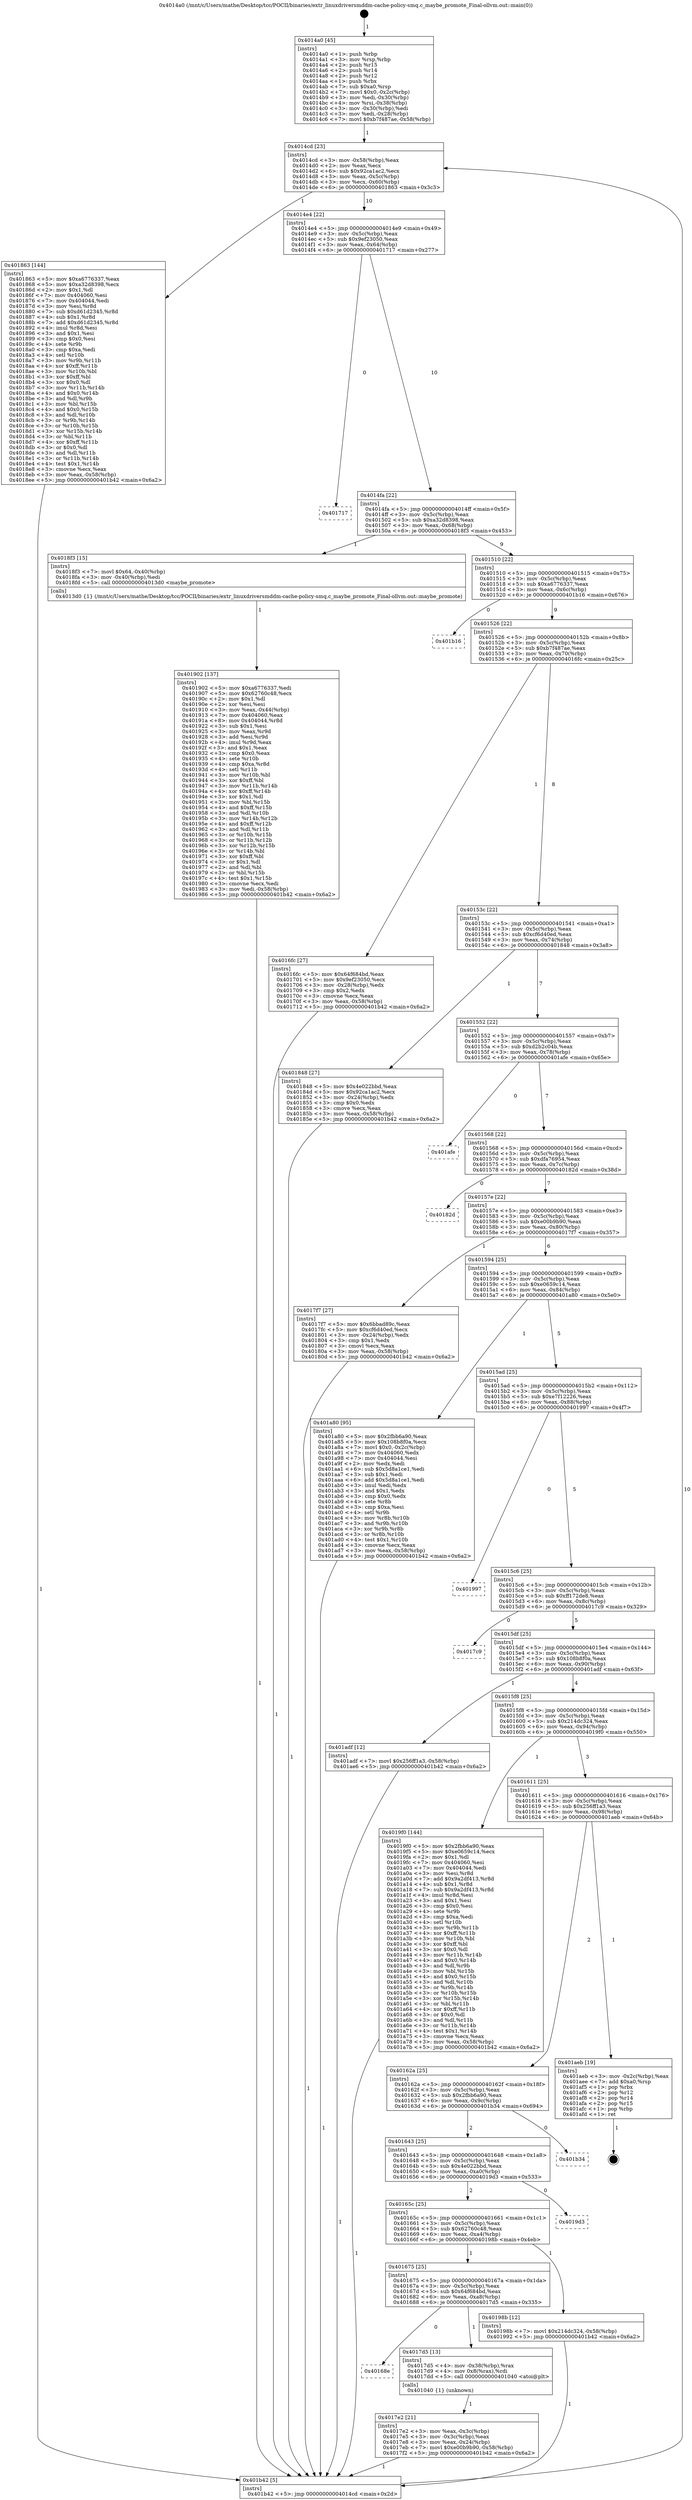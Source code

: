 digraph "0x4014a0" {
  label = "0x4014a0 (/mnt/c/Users/mathe/Desktop/tcc/POCII/binaries/extr_linuxdriversmddm-cache-policy-smq.c_maybe_promote_Final-ollvm.out::main(0))"
  labelloc = "t"
  node[shape=record]

  Entry [label="",width=0.3,height=0.3,shape=circle,fillcolor=black,style=filled]
  "0x4014cd" [label="{
     0x4014cd [23]\l
     | [instrs]\l
     &nbsp;&nbsp;0x4014cd \<+3\>: mov -0x58(%rbp),%eax\l
     &nbsp;&nbsp;0x4014d0 \<+2\>: mov %eax,%ecx\l
     &nbsp;&nbsp;0x4014d2 \<+6\>: sub $0x92ca1ac2,%ecx\l
     &nbsp;&nbsp;0x4014d8 \<+3\>: mov %eax,-0x5c(%rbp)\l
     &nbsp;&nbsp;0x4014db \<+3\>: mov %ecx,-0x60(%rbp)\l
     &nbsp;&nbsp;0x4014de \<+6\>: je 0000000000401863 \<main+0x3c3\>\l
  }"]
  "0x401863" [label="{
     0x401863 [144]\l
     | [instrs]\l
     &nbsp;&nbsp;0x401863 \<+5\>: mov $0xa6776337,%eax\l
     &nbsp;&nbsp;0x401868 \<+5\>: mov $0xa32d8398,%ecx\l
     &nbsp;&nbsp;0x40186d \<+2\>: mov $0x1,%dl\l
     &nbsp;&nbsp;0x40186f \<+7\>: mov 0x404060,%esi\l
     &nbsp;&nbsp;0x401876 \<+7\>: mov 0x404044,%edi\l
     &nbsp;&nbsp;0x40187d \<+3\>: mov %esi,%r8d\l
     &nbsp;&nbsp;0x401880 \<+7\>: sub $0xd61d2345,%r8d\l
     &nbsp;&nbsp;0x401887 \<+4\>: sub $0x1,%r8d\l
     &nbsp;&nbsp;0x40188b \<+7\>: add $0xd61d2345,%r8d\l
     &nbsp;&nbsp;0x401892 \<+4\>: imul %r8d,%esi\l
     &nbsp;&nbsp;0x401896 \<+3\>: and $0x1,%esi\l
     &nbsp;&nbsp;0x401899 \<+3\>: cmp $0x0,%esi\l
     &nbsp;&nbsp;0x40189c \<+4\>: sete %r9b\l
     &nbsp;&nbsp;0x4018a0 \<+3\>: cmp $0xa,%edi\l
     &nbsp;&nbsp;0x4018a3 \<+4\>: setl %r10b\l
     &nbsp;&nbsp;0x4018a7 \<+3\>: mov %r9b,%r11b\l
     &nbsp;&nbsp;0x4018aa \<+4\>: xor $0xff,%r11b\l
     &nbsp;&nbsp;0x4018ae \<+3\>: mov %r10b,%bl\l
     &nbsp;&nbsp;0x4018b1 \<+3\>: xor $0xff,%bl\l
     &nbsp;&nbsp;0x4018b4 \<+3\>: xor $0x0,%dl\l
     &nbsp;&nbsp;0x4018b7 \<+3\>: mov %r11b,%r14b\l
     &nbsp;&nbsp;0x4018ba \<+4\>: and $0x0,%r14b\l
     &nbsp;&nbsp;0x4018be \<+3\>: and %dl,%r9b\l
     &nbsp;&nbsp;0x4018c1 \<+3\>: mov %bl,%r15b\l
     &nbsp;&nbsp;0x4018c4 \<+4\>: and $0x0,%r15b\l
     &nbsp;&nbsp;0x4018c8 \<+3\>: and %dl,%r10b\l
     &nbsp;&nbsp;0x4018cb \<+3\>: or %r9b,%r14b\l
     &nbsp;&nbsp;0x4018ce \<+3\>: or %r10b,%r15b\l
     &nbsp;&nbsp;0x4018d1 \<+3\>: xor %r15b,%r14b\l
     &nbsp;&nbsp;0x4018d4 \<+3\>: or %bl,%r11b\l
     &nbsp;&nbsp;0x4018d7 \<+4\>: xor $0xff,%r11b\l
     &nbsp;&nbsp;0x4018db \<+3\>: or $0x0,%dl\l
     &nbsp;&nbsp;0x4018de \<+3\>: and %dl,%r11b\l
     &nbsp;&nbsp;0x4018e1 \<+3\>: or %r11b,%r14b\l
     &nbsp;&nbsp;0x4018e4 \<+4\>: test $0x1,%r14b\l
     &nbsp;&nbsp;0x4018e8 \<+3\>: cmovne %ecx,%eax\l
     &nbsp;&nbsp;0x4018eb \<+3\>: mov %eax,-0x58(%rbp)\l
     &nbsp;&nbsp;0x4018ee \<+5\>: jmp 0000000000401b42 \<main+0x6a2\>\l
  }"]
  "0x4014e4" [label="{
     0x4014e4 [22]\l
     | [instrs]\l
     &nbsp;&nbsp;0x4014e4 \<+5\>: jmp 00000000004014e9 \<main+0x49\>\l
     &nbsp;&nbsp;0x4014e9 \<+3\>: mov -0x5c(%rbp),%eax\l
     &nbsp;&nbsp;0x4014ec \<+5\>: sub $0x9ef23050,%eax\l
     &nbsp;&nbsp;0x4014f1 \<+3\>: mov %eax,-0x64(%rbp)\l
     &nbsp;&nbsp;0x4014f4 \<+6\>: je 0000000000401717 \<main+0x277\>\l
  }"]
  Exit [label="",width=0.3,height=0.3,shape=circle,fillcolor=black,style=filled,peripheries=2]
  "0x401717" [label="{
     0x401717\l
  }", style=dashed]
  "0x4014fa" [label="{
     0x4014fa [22]\l
     | [instrs]\l
     &nbsp;&nbsp;0x4014fa \<+5\>: jmp 00000000004014ff \<main+0x5f\>\l
     &nbsp;&nbsp;0x4014ff \<+3\>: mov -0x5c(%rbp),%eax\l
     &nbsp;&nbsp;0x401502 \<+5\>: sub $0xa32d8398,%eax\l
     &nbsp;&nbsp;0x401507 \<+3\>: mov %eax,-0x68(%rbp)\l
     &nbsp;&nbsp;0x40150a \<+6\>: je 00000000004018f3 \<main+0x453\>\l
  }"]
  "0x401902" [label="{
     0x401902 [137]\l
     | [instrs]\l
     &nbsp;&nbsp;0x401902 \<+5\>: mov $0xa6776337,%edi\l
     &nbsp;&nbsp;0x401907 \<+5\>: mov $0x62760c48,%ecx\l
     &nbsp;&nbsp;0x40190c \<+2\>: mov $0x1,%dl\l
     &nbsp;&nbsp;0x40190e \<+2\>: xor %esi,%esi\l
     &nbsp;&nbsp;0x401910 \<+3\>: mov %eax,-0x44(%rbp)\l
     &nbsp;&nbsp;0x401913 \<+7\>: mov 0x404060,%eax\l
     &nbsp;&nbsp;0x40191a \<+8\>: mov 0x404044,%r8d\l
     &nbsp;&nbsp;0x401922 \<+3\>: sub $0x1,%esi\l
     &nbsp;&nbsp;0x401925 \<+3\>: mov %eax,%r9d\l
     &nbsp;&nbsp;0x401928 \<+3\>: add %esi,%r9d\l
     &nbsp;&nbsp;0x40192b \<+4\>: imul %r9d,%eax\l
     &nbsp;&nbsp;0x40192f \<+3\>: and $0x1,%eax\l
     &nbsp;&nbsp;0x401932 \<+3\>: cmp $0x0,%eax\l
     &nbsp;&nbsp;0x401935 \<+4\>: sete %r10b\l
     &nbsp;&nbsp;0x401939 \<+4\>: cmp $0xa,%r8d\l
     &nbsp;&nbsp;0x40193d \<+4\>: setl %r11b\l
     &nbsp;&nbsp;0x401941 \<+3\>: mov %r10b,%bl\l
     &nbsp;&nbsp;0x401944 \<+3\>: xor $0xff,%bl\l
     &nbsp;&nbsp;0x401947 \<+3\>: mov %r11b,%r14b\l
     &nbsp;&nbsp;0x40194a \<+4\>: xor $0xff,%r14b\l
     &nbsp;&nbsp;0x40194e \<+3\>: xor $0x1,%dl\l
     &nbsp;&nbsp;0x401951 \<+3\>: mov %bl,%r15b\l
     &nbsp;&nbsp;0x401954 \<+4\>: and $0xff,%r15b\l
     &nbsp;&nbsp;0x401958 \<+3\>: and %dl,%r10b\l
     &nbsp;&nbsp;0x40195b \<+3\>: mov %r14b,%r12b\l
     &nbsp;&nbsp;0x40195e \<+4\>: and $0xff,%r12b\l
     &nbsp;&nbsp;0x401962 \<+3\>: and %dl,%r11b\l
     &nbsp;&nbsp;0x401965 \<+3\>: or %r10b,%r15b\l
     &nbsp;&nbsp;0x401968 \<+3\>: or %r11b,%r12b\l
     &nbsp;&nbsp;0x40196b \<+3\>: xor %r12b,%r15b\l
     &nbsp;&nbsp;0x40196e \<+3\>: or %r14b,%bl\l
     &nbsp;&nbsp;0x401971 \<+3\>: xor $0xff,%bl\l
     &nbsp;&nbsp;0x401974 \<+3\>: or $0x1,%dl\l
     &nbsp;&nbsp;0x401977 \<+2\>: and %dl,%bl\l
     &nbsp;&nbsp;0x401979 \<+3\>: or %bl,%r15b\l
     &nbsp;&nbsp;0x40197c \<+4\>: test $0x1,%r15b\l
     &nbsp;&nbsp;0x401980 \<+3\>: cmovne %ecx,%edi\l
     &nbsp;&nbsp;0x401983 \<+3\>: mov %edi,-0x58(%rbp)\l
     &nbsp;&nbsp;0x401986 \<+5\>: jmp 0000000000401b42 \<main+0x6a2\>\l
  }"]
  "0x4018f3" [label="{
     0x4018f3 [15]\l
     | [instrs]\l
     &nbsp;&nbsp;0x4018f3 \<+7\>: movl $0x64,-0x40(%rbp)\l
     &nbsp;&nbsp;0x4018fa \<+3\>: mov -0x40(%rbp),%edi\l
     &nbsp;&nbsp;0x4018fd \<+5\>: call 00000000004013d0 \<maybe_promote\>\l
     | [calls]\l
     &nbsp;&nbsp;0x4013d0 \{1\} (/mnt/c/Users/mathe/Desktop/tcc/POCII/binaries/extr_linuxdriversmddm-cache-policy-smq.c_maybe_promote_Final-ollvm.out::maybe_promote)\l
  }"]
  "0x401510" [label="{
     0x401510 [22]\l
     | [instrs]\l
     &nbsp;&nbsp;0x401510 \<+5\>: jmp 0000000000401515 \<main+0x75\>\l
     &nbsp;&nbsp;0x401515 \<+3\>: mov -0x5c(%rbp),%eax\l
     &nbsp;&nbsp;0x401518 \<+5\>: sub $0xa6776337,%eax\l
     &nbsp;&nbsp;0x40151d \<+3\>: mov %eax,-0x6c(%rbp)\l
     &nbsp;&nbsp;0x401520 \<+6\>: je 0000000000401b16 \<main+0x676\>\l
  }"]
  "0x4017e2" [label="{
     0x4017e2 [21]\l
     | [instrs]\l
     &nbsp;&nbsp;0x4017e2 \<+3\>: mov %eax,-0x3c(%rbp)\l
     &nbsp;&nbsp;0x4017e5 \<+3\>: mov -0x3c(%rbp),%eax\l
     &nbsp;&nbsp;0x4017e8 \<+3\>: mov %eax,-0x24(%rbp)\l
     &nbsp;&nbsp;0x4017eb \<+7\>: movl $0xe00b9b90,-0x58(%rbp)\l
     &nbsp;&nbsp;0x4017f2 \<+5\>: jmp 0000000000401b42 \<main+0x6a2\>\l
  }"]
  "0x401b16" [label="{
     0x401b16\l
  }", style=dashed]
  "0x401526" [label="{
     0x401526 [22]\l
     | [instrs]\l
     &nbsp;&nbsp;0x401526 \<+5\>: jmp 000000000040152b \<main+0x8b\>\l
     &nbsp;&nbsp;0x40152b \<+3\>: mov -0x5c(%rbp),%eax\l
     &nbsp;&nbsp;0x40152e \<+5\>: sub $0xb7f487ae,%eax\l
     &nbsp;&nbsp;0x401533 \<+3\>: mov %eax,-0x70(%rbp)\l
     &nbsp;&nbsp;0x401536 \<+6\>: je 00000000004016fc \<main+0x25c\>\l
  }"]
  "0x40168e" [label="{
     0x40168e\l
  }", style=dashed]
  "0x4016fc" [label="{
     0x4016fc [27]\l
     | [instrs]\l
     &nbsp;&nbsp;0x4016fc \<+5\>: mov $0x64f684bd,%eax\l
     &nbsp;&nbsp;0x401701 \<+5\>: mov $0x9ef23050,%ecx\l
     &nbsp;&nbsp;0x401706 \<+3\>: mov -0x28(%rbp),%edx\l
     &nbsp;&nbsp;0x401709 \<+3\>: cmp $0x2,%edx\l
     &nbsp;&nbsp;0x40170c \<+3\>: cmovne %ecx,%eax\l
     &nbsp;&nbsp;0x40170f \<+3\>: mov %eax,-0x58(%rbp)\l
     &nbsp;&nbsp;0x401712 \<+5\>: jmp 0000000000401b42 \<main+0x6a2\>\l
  }"]
  "0x40153c" [label="{
     0x40153c [22]\l
     | [instrs]\l
     &nbsp;&nbsp;0x40153c \<+5\>: jmp 0000000000401541 \<main+0xa1\>\l
     &nbsp;&nbsp;0x401541 \<+3\>: mov -0x5c(%rbp),%eax\l
     &nbsp;&nbsp;0x401544 \<+5\>: sub $0xcf6d40ed,%eax\l
     &nbsp;&nbsp;0x401549 \<+3\>: mov %eax,-0x74(%rbp)\l
     &nbsp;&nbsp;0x40154c \<+6\>: je 0000000000401848 \<main+0x3a8\>\l
  }"]
  "0x401b42" [label="{
     0x401b42 [5]\l
     | [instrs]\l
     &nbsp;&nbsp;0x401b42 \<+5\>: jmp 00000000004014cd \<main+0x2d\>\l
  }"]
  "0x4014a0" [label="{
     0x4014a0 [45]\l
     | [instrs]\l
     &nbsp;&nbsp;0x4014a0 \<+1\>: push %rbp\l
     &nbsp;&nbsp;0x4014a1 \<+3\>: mov %rsp,%rbp\l
     &nbsp;&nbsp;0x4014a4 \<+2\>: push %r15\l
     &nbsp;&nbsp;0x4014a6 \<+2\>: push %r14\l
     &nbsp;&nbsp;0x4014a8 \<+2\>: push %r12\l
     &nbsp;&nbsp;0x4014aa \<+1\>: push %rbx\l
     &nbsp;&nbsp;0x4014ab \<+7\>: sub $0xa0,%rsp\l
     &nbsp;&nbsp;0x4014b2 \<+7\>: movl $0x0,-0x2c(%rbp)\l
     &nbsp;&nbsp;0x4014b9 \<+3\>: mov %edi,-0x30(%rbp)\l
     &nbsp;&nbsp;0x4014bc \<+4\>: mov %rsi,-0x38(%rbp)\l
     &nbsp;&nbsp;0x4014c0 \<+3\>: mov -0x30(%rbp),%edi\l
     &nbsp;&nbsp;0x4014c3 \<+3\>: mov %edi,-0x28(%rbp)\l
     &nbsp;&nbsp;0x4014c6 \<+7\>: movl $0xb7f487ae,-0x58(%rbp)\l
  }"]
  "0x4017d5" [label="{
     0x4017d5 [13]\l
     | [instrs]\l
     &nbsp;&nbsp;0x4017d5 \<+4\>: mov -0x38(%rbp),%rax\l
     &nbsp;&nbsp;0x4017d9 \<+4\>: mov 0x8(%rax),%rdi\l
     &nbsp;&nbsp;0x4017dd \<+5\>: call 0000000000401040 \<atoi@plt\>\l
     | [calls]\l
     &nbsp;&nbsp;0x401040 \{1\} (unknown)\l
  }"]
  "0x401848" [label="{
     0x401848 [27]\l
     | [instrs]\l
     &nbsp;&nbsp;0x401848 \<+5\>: mov $0x4e022bbd,%eax\l
     &nbsp;&nbsp;0x40184d \<+5\>: mov $0x92ca1ac2,%ecx\l
     &nbsp;&nbsp;0x401852 \<+3\>: mov -0x24(%rbp),%edx\l
     &nbsp;&nbsp;0x401855 \<+3\>: cmp $0x0,%edx\l
     &nbsp;&nbsp;0x401858 \<+3\>: cmove %ecx,%eax\l
     &nbsp;&nbsp;0x40185b \<+3\>: mov %eax,-0x58(%rbp)\l
     &nbsp;&nbsp;0x40185e \<+5\>: jmp 0000000000401b42 \<main+0x6a2\>\l
  }"]
  "0x401552" [label="{
     0x401552 [22]\l
     | [instrs]\l
     &nbsp;&nbsp;0x401552 \<+5\>: jmp 0000000000401557 \<main+0xb7\>\l
     &nbsp;&nbsp;0x401557 \<+3\>: mov -0x5c(%rbp),%eax\l
     &nbsp;&nbsp;0x40155a \<+5\>: sub $0xd2b2c04b,%eax\l
     &nbsp;&nbsp;0x40155f \<+3\>: mov %eax,-0x78(%rbp)\l
     &nbsp;&nbsp;0x401562 \<+6\>: je 0000000000401afe \<main+0x65e\>\l
  }"]
  "0x401675" [label="{
     0x401675 [25]\l
     | [instrs]\l
     &nbsp;&nbsp;0x401675 \<+5\>: jmp 000000000040167a \<main+0x1da\>\l
     &nbsp;&nbsp;0x40167a \<+3\>: mov -0x5c(%rbp),%eax\l
     &nbsp;&nbsp;0x40167d \<+5\>: sub $0x64f684bd,%eax\l
     &nbsp;&nbsp;0x401682 \<+6\>: mov %eax,-0xa8(%rbp)\l
     &nbsp;&nbsp;0x401688 \<+6\>: je 00000000004017d5 \<main+0x335\>\l
  }"]
  "0x401afe" [label="{
     0x401afe\l
  }", style=dashed]
  "0x401568" [label="{
     0x401568 [22]\l
     | [instrs]\l
     &nbsp;&nbsp;0x401568 \<+5\>: jmp 000000000040156d \<main+0xcd\>\l
     &nbsp;&nbsp;0x40156d \<+3\>: mov -0x5c(%rbp),%eax\l
     &nbsp;&nbsp;0x401570 \<+5\>: sub $0xdfa76954,%eax\l
     &nbsp;&nbsp;0x401575 \<+3\>: mov %eax,-0x7c(%rbp)\l
     &nbsp;&nbsp;0x401578 \<+6\>: je 000000000040182d \<main+0x38d\>\l
  }"]
  "0x40198b" [label="{
     0x40198b [12]\l
     | [instrs]\l
     &nbsp;&nbsp;0x40198b \<+7\>: movl $0x214dc324,-0x58(%rbp)\l
     &nbsp;&nbsp;0x401992 \<+5\>: jmp 0000000000401b42 \<main+0x6a2\>\l
  }"]
  "0x40182d" [label="{
     0x40182d\l
  }", style=dashed]
  "0x40157e" [label="{
     0x40157e [22]\l
     | [instrs]\l
     &nbsp;&nbsp;0x40157e \<+5\>: jmp 0000000000401583 \<main+0xe3\>\l
     &nbsp;&nbsp;0x401583 \<+3\>: mov -0x5c(%rbp),%eax\l
     &nbsp;&nbsp;0x401586 \<+5\>: sub $0xe00b9b90,%eax\l
     &nbsp;&nbsp;0x40158b \<+3\>: mov %eax,-0x80(%rbp)\l
     &nbsp;&nbsp;0x40158e \<+6\>: je 00000000004017f7 \<main+0x357\>\l
  }"]
  "0x40165c" [label="{
     0x40165c [25]\l
     | [instrs]\l
     &nbsp;&nbsp;0x40165c \<+5\>: jmp 0000000000401661 \<main+0x1c1\>\l
     &nbsp;&nbsp;0x401661 \<+3\>: mov -0x5c(%rbp),%eax\l
     &nbsp;&nbsp;0x401664 \<+5\>: sub $0x62760c48,%eax\l
     &nbsp;&nbsp;0x401669 \<+6\>: mov %eax,-0xa4(%rbp)\l
     &nbsp;&nbsp;0x40166f \<+6\>: je 000000000040198b \<main+0x4eb\>\l
  }"]
  "0x4017f7" [label="{
     0x4017f7 [27]\l
     | [instrs]\l
     &nbsp;&nbsp;0x4017f7 \<+5\>: mov $0x6bbad89c,%eax\l
     &nbsp;&nbsp;0x4017fc \<+5\>: mov $0xcf6d40ed,%ecx\l
     &nbsp;&nbsp;0x401801 \<+3\>: mov -0x24(%rbp),%edx\l
     &nbsp;&nbsp;0x401804 \<+3\>: cmp $0x1,%edx\l
     &nbsp;&nbsp;0x401807 \<+3\>: cmovl %ecx,%eax\l
     &nbsp;&nbsp;0x40180a \<+3\>: mov %eax,-0x58(%rbp)\l
     &nbsp;&nbsp;0x40180d \<+5\>: jmp 0000000000401b42 \<main+0x6a2\>\l
  }"]
  "0x401594" [label="{
     0x401594 [25]\l
     | [instrs]\l
     &nbsp;&nbsp;0x401594 \<+5\>: jmp 0000000000401599 \<main+0xf9\>\l
     &nbsp;&nbsp;0x401599 \<+3\>: mov -0x5c(%rbp),%eax\l
     &nbsp;&nbsp;0x40159c \<+5\>: sub $0xe0659c14,%eax\l
     &nbsp;&nbsp;0x4015a1 \<+6\>: mov %eax,-0x84(%rbp)\l
     &nbsp;&nbsp;0x4015a7 \<+6\>: je 0000000000401a80 \<main+0x5e0\>\l
  }"]
  "0x4019d3" [label="{
     0x4019d3\l
  }", style=dashed]
  "0x401a80" [label="{
     0x401a80 [95]\l
     | [instrs]\l
     &nbsp;&nbsp;0x401a80 \<+5\>: mov $0x2fbb6a90,%eax\l
     &nbsp;&nbsp;0x401a85 \<+5\>: mov $0x108b8f0a,%ecx\l
     &nbsp;&nbsp;0x401a8a \<+7\>: movl $0x0,-0x2c(%rbp)\l
     &nbsp;&nbsp;0x401a91 \<+7\>: mov 0x404060,%edx\l
     &nbsp;&nbsp;0x401a98 \<+7\>: mov 0x404044,%esi\l
     &nbsp;&nbsp;0x401a9f \<+2\>: mov %edx,%edi\l
     &nbsp;&nbsp;0x401aa1 \<+6\>: sub $0x5d8a1ce1,%edi\l
     &nbsp;&nbsp;0x401aa7 \<+3\>: sub $0x1,%edi\l
     &nbsp;&nbsp;0x401aaa \<+6\>: add $0x5d8a1ce1,%edi\l
     &nbsp;&nbsp;0x401ab0 \<+3\>: imul %edi,%edx\l
     &nbsp;&nbsp;0x401ab3 \<+3\>: and $0x1,%edx\l
     &nbsp;&nbsp;0x401ab6 \<+3\>: cmp $0x0,%edx\l
     &nbsp;&nbsp;0x401ab9 \<+4\>: sete %r8b\l
     &nbsp;&nbsp;0x401abd \<+3\>: cmp $0xa,%esi\l
     &nbsp;&nbsp;0x401ac0 \<+4\>: setl %r9b\l
     &nbsp;&nbsp;0x401ac4 \<+3\>: mov %r8b,%r10b\l
     &nbsp;&nbsp;0x401ac7 \<+3\>: and %r9b,%r10b\l
     &nbsp;&nbsp;0x401aca \<+3\>: xor %r9b,%r8b\l
     &nbsp;&nbsp;0x401acd \<+3\>: or %r8b,%r10b\l
     &nbsp;&nbsp;0x401ad0 \<+4\>: test $0x1,%r10b\l
     &nbsp;&nbsp;0x401ad4 \<+3\>: cmovne %ecx,%eax\l
     &nbsp;&nbsp;0x401ad7 \<+3\>: mov %eax,-0x58(%rbp)\l
     &nbsp;&nbsp;0x401ada \<+5\>: jmp 0000000000401b42 \<main+0x6a2\>\l
  }"]
  "0x4015ad" [label="{
     0x4015ad [25]\l
     | [instrs]\l
     &nbsp;&nbsp;0x4015ad \<+5\>: jmp 00000000004015b2 \<main+0x112\>\l
     &nbsp;&nbsp;0x4015b2 \<+3\>: mov -0x5c(%rbp),%eax\l
     &nbsp;&nbsp;0x4015b5 \<+5\>: sub $0xe7f12226,%eax\l
     &nbsp;&nbsp;0x4015ba \<+6\>: mov %eax,-0x88(%rbp)\l
     &nbsp;&nbsp;0x4015c0 \<+6\>: je 0000000000401997 \<main+0x4f7\>\l
  }"]
  "0x401643" [label="{
     0x401643 [25]\l
     | [instrs]\l
     &nbsp;&nbsp;0x401643 \<+5\>: jmp 0000000000401648 \<main+0x1a8\>\l
     &nbsp;&nbsp;0x401648 \<+3\>: mov -0x5c(%rbp),%eax\l
     &nbsp;&nbsp;0x40164b \<+5\>: sub $0x4e022bbd,%eax\l
     &nbsp;&nbsp;0x401650 \<+6\>: mov %eax,-0xa0(%rbp)\l
     &nbsp;&nbsp;0x401656 \<+6\>: je 00000000004019d3 \<main+0x533\>\l
  }"]
  "0x401997" [label="{
     0x401997\l
  }", style=dashed]
  "0x4015c6" [label="{
     0x4015c6 [25]\l
     | [instrs]\l
     &nbsp;&nbsp;0x4015c6 \<+5\>: jmp 00000000004015cb \<main+0x12b\>\l
     &nbsp;&nbsp;0x4015cb \<+3\>: mov -0x5c(%rbp),%eax\l
     &nbsp;&nbsp;0x4015ce \<+5\>: sub $0xff172de8,%eax\l
     &nbsp;&nbsp;0x4015d3 \<+6\>: mov %eax,-0x8c(%rbp)\l
     &nbsp;&nbsp;0x4015d9 \<+6\>: je 00000000004017c9 \<main+0x329\>\l
  }"]
  "0x401b34" [label="{
     0x401b34\l
  }", style=dashed]
  "0x4017c9" [label="{
     0x4017c9\l
  }", style=dashed]
  "0x4015df" [label="{
     0x4015df [25]\l
     | [instrs]\l
     &nbsp;&nbsp;0x4015df \<+5\>: jmp 00000000004015e4 \<main+0x144\>\l
     &nbsp;&nbsp;0x4015e4 \<+3\>: mov -0x5c(%rbp),%eax\l
     &nbsp;&nbsp;0x4015e7 \<+5\>: sub $0x108b8f0a,%eax\l
     &nbsp;&nbsp;0x4015ec \<+6\>: mov %eax,-0x90(%rbp)\l
     &nbsp;&nbsp;0x4015f2 \<+6\>: je 0000000000401adf \<main+0x63f\>\l
  }"]
  "0x40162a" [label="{
     0x40162a [25]\l
     | [instrs]\l
     &nbsp;&nbsp;0x40162a \<+5\>: jmp 000000000040162f \<main+0x18f\>\l
     &nbsp;&nbsp;0x40162f \<+3\>: mov -0x5c(%rbp),%eax\l
     &nbsp;&nbsp;0x401632 \<+5\>: sub $0x2fbb6a90,%eax\l
     &nbsp;&nbsp;0x401637 \<+6\>: mov %eax,-0x9c(%rbp)\l
     &nbsp;&nbsp;0x40163d \<+6\>: je 0000000000401b34 \<main+0x694\>\l
  }"]
  "0x401adf" [label="{
     0x401adf [12]\l
     | [instrs]\l
     &nbsp;&nbsp;0x401adf \<+7\>: movl $0x256ff1a3,-0x58(%rbp)\l
     &nbsp;&nbsp;0x401ae6 \<+5\>: jmp 0000000000401b42 \<main+0x6a2\>\l
  }"]
  "0x4015f8" [label="{
     0x4015f8 [25]\l
     | [instrs]\l
     &nbsp;&nbsp;0x4015f8 \<+5\>: jmp 00000000004015fd \<main+0x15d\>\l
     &nbsp;&nbsp;0x4015fd \<+3\>: mov -0x5c(%rbp),%eax\l
     &nbsp;&nbsp;0x401600 \<+5\>: sub $0x214dc324,%eax\l
     &nbsp;&nbsp;0x401605 \<+6\>: mov %eax,-0x94(%rbp)\l
     &nbsp;&nbsp;0x40160b \<+6\>: je 00000000004019f0 \<main+0x550\>\l
  }"]
  "0x401aeb" [label="{
     0x401aeb [19]\l
     | [instrs]\l
     &nbsp;&nbsp;0x401aeb \<+3\>: mov -0x2c(%rbp),%eax\l
     &nbsp;&nbsp;0x401aee \<+7\>: add $0xa0,%rsp\l
     &nbsp;&nbsp;0x401af5 \<+1\>: pop %rbx\l
     &nbsp;&nbsp;0x401af6 \<+2\>: pop %r12\l
     &nbsp;&nbsp;0x401af8 \<+2\>: pop %r14\l
     &nbsp;&nbsp;0x401afa \<+2\>: pop %r15\l
     &nbsp;&nbsp;0x401afc \<+1\>: pop %rbp\l
     &nbsp;&nbsp;0x401afd \<+1\>: ret\l
  }"]
  "0x4019f0" [label="{
     0x4019f0 [144]\l
     | [instrs]\l
     &nbsp;&nbsp;0x4019f0 \<+5\>: mov $0x2fbb6a90,%eax\l
     &nbsp;&nbsp;0x4019f5 \<+5\>: mov $0xe0659c14,%ecx\l
     &nbsp;&nbsp;0x4019fa \<+2\>: mov $0x1,%dl\l
     &nbsp;&nbsp;0x4019fc \<+7\>: mov 0x404060,%esi\l
     &nbsp;&nbsp;0x401a03 \<+7\>: mov 0x404044,%edi\l
     &nbsp;&nbsp;0x401a0a \<+3\>: mov %esi,%r8d\l
     &nbsp;&nbsp;0x401a0d \<+7\>: add $0x9a2df413,%r8d\l
     &nbsp;&nbsp;0x401a14 \<+4\>: sub $0x1,%r8d\l
     &nbsp;&nbsp;0x401a18 \<+7\>: sub $0x9a2df413,%r8d\l
     &nbsp;&nbsp;0x401a1f \<+4\>: imul %r8d,%esi\l
     &nbsp;&nbsp;0x401a23 \<+3\>: and $0x1,%esi\l
     &nbsp;&nbsp;0x401a26 \<+3\>: cmp $0x0,%esi\l
     &nbsp;&nbsp;0x401a29 \<+4\>: sete %r9b\l
     &nbsp;&nbsp;0x401a2d \<+3\>: cmp $0xa,%edi\l
     &nbsp;&nbsp;0x401a30 \<+4\>: setl %r10b\l
     &nbsp;&nbsp;0x401a34 \<+3\>: mov %r9b,%r11b\l
     &nbsp;&nbsp;0x401a37 \<+4\>: xor $0xff,%r11b\l
     &nbsp;&nbsp;0x401a3b \<+3\>: mov %r10b,%bl\l
     &nbsp;&nbsp;0x401a3e \<+3\>: xor $0xff,%bl\l
     &nbsp;&nbsp;0x401a41 \<+3\>: xor $0x0,%dl\l
     &nbsp;&nbsp;0x401a44 \<+3\>: mov %r11b,%r14b\l
     &nbsp;&nbsp;0x401a47 \<+4\>: and $0x0,%r14b\l
     &nbsp;&nbsp;0x401a4b \<+3\>: and %dl,%r9b\l
     &nbsp;&nbsp;0x401a4e \<+3\>: mov %bl,%r15b\l
     &nbsp;&nbsp;0x401a51 \<+4\>: and $0x0,%r15b\l
     &nbsp;&nbsp;0x401a55 \<+3\>: and %dl,%r10b\l
     &nbsp;&nbsp;0x401a58 \<+3\>: or %r9b,%r14b\l
     &nbsp;&nbsp;0x401a5b \<+3\>: or %r10b,%r15b\l
     &nbsp;&nbsp;0x401a5e \<+3\>: xor %r15b,%r14b\l
     &nbsp;&nbsp;0x401a61 \<+3\>: or %bl,%r11b\l
     &nbsp;&nbsp;0x401a64 \<+4\>: xor $0xff,%r11b\l
     &nbsp;&nbsp;0x401a68 \<+3\>: or $0x0,%dl\l
     &nbsp;&nbsp;0x401a6b \<+3\>: and %dl,%r11b\l
     &nbsp;&nbsp;0x401a6e \<+3\>: or %r11b,%r14b\l
     &nbsp;&nbsp;0x401a71 \<+4\>: test $0x1,%r14b\l
     &nbsp;&nbsp;0x401a75 \<+3\>: cmovne %ecx,%eax\l
     &nbsp;&nbsp;0x401a78 \<+3\>: mov %eax,-0x58(%rbp)\l
     &nbsp;&nbsp;0x401a7b \<+5\>: jmp 0000000000401b42 \<main+0x6a2\>\l
  }"]
  "0x401611" [label="{
     0x401611 [25]\l
     | [instrs]\l
     &nbsp;&nbsp;0x401611 \<+5\>: jmp 0000000000401616 \<main+0x176\>\l
     &nbsp;&nbsp;0x401616 \<+3\>: mov -0x5c(%rbp),%eax\l
     &nbsp;&nbsp;0x401619 \<+5\>: sub $0x256ff1a3,%eax\l
     &nbsp;&nbsp;0x40161e \<+6\>: mov %eax,-0x98(%rbp)\l
     &nbsp;&nbsp;0x401624 \<+6\>: je 0000000000401aeb \<main+0x64b\>\l
  }"]
  Entry -> "0x4014a0" [label=" 1"]
  "0x4014cd" -> "0x401863" [label=" 1"]
  "0x4014cd" -> "0x4014e4" [label=" 10"]
  "0x401aeb" -> Exit [label=" 1"]
  "0x4014e4" -> "0x401717" [label=" 0"]
  "0x4014e4" -> "0x4014fa" [label=" 10"]
  "0x401adf" -> "0x401b42" [label=" 1"]
  "0x4014fa" -> "0x4018f3" [label=" 1"]
  "0x4014fa" -> "0x401510" [label=" 9"]
  "0x401a80" -> "0x401b42" [label=" 1"]
  "0x401510" -> "0x401b16" [label=" 0"]
  "0x401510" -> "0x401526" [label=" 9"]
  "0x4019f0" -> "0x401b42" [label=" 1"]
  "0x401526" -> "0x4016fc" [label=" 1"]
  "0x401526" -> "0x40153c" [label=" 8"]
  "0x4016fc" -> "0x401b42" [label=" 1"]
  "0x4014a0" -> "0x4014cd" [label=" 1"]
  "0x401b42" -> "0x4014cd" [label=" 10"]
  "0x40198b" -> "0x401b42" [label=" 1"]
  "0x40153c" -> "0x401848" [label=" 1"]
  "0x40153c" -> "0x401552" [label=" 7"]
  "0x401902" -> "0x401b42" [label=" 1"]
  "0x401552" -> "0x401afe" [label=" 0"]
  "0x401552" -> "0x401568" [label=" 7"]
  "0x401863" -> "0x401b42" [label=" 1"]
  "0x401568" -> "0x40182d" [label=" 0"]
  "0x401568" -> "0x40157e" [label=" 7"]
  "0x401848" -> "0x401b42" [label=" 1"]
  "0x40157e" -> "0x4017f7" [label=" 1"]
  "0x40157e" -> "0x401594" [label=" 6"]
  "0x4017e2" -> "0x401b42" [label=" 1"]
  "0x401594" -> "0x401a80" [label=" 1"]
  "0x401594" -> "0x4015ad" [label=" 5"]
  "0x4017d5" -> "0x4017e2" [label=" 1"]
  "0x4015ad" -> "0x401997" [label=" 0"]
  "0x4015ad" -> "0x4015c6" [label=" 5"]
  "0x401675" -> "0x4017d5" [label=" 1"]
  "0x4015c6" -> "0x4017c9" [label=" 0"]
  "0x4015c6" -> "0x4015df" [label=" 5"]
  "0x4018f3" -> "0x401902" [label=" 1"]
  "0x4015df" -> "0x401adf" [label=" 1"]
  "0x4015df" -> "0x4015f8" [label=" 4"]
  "0x40165c" -> "0x40198b" [label=" 1"]
  "0x4015f8" -> "0x4019f0" [label=" 1"]
  "0x4015f8" -> "0x401611" [label=" 3"]
  "0x4017f7" -> "0x401b42" [label=" 1"]
  "0x401611" -> "0x401aeb" [label=" 1"]
  "0x401611" -> "0x40162a" [label=" 2"]
  "0x40165c" -> "0x401675" [label=" 1"]
  "0x40162a" -> "0x401b34" [label=" 0"]
  "0x40162a" -> "0x401643" [label=" 2"]
  "0x401675" -> "0x40168e" [label=" 0"]
  "0x401643" -> "0x4019d3" [label=" 0"]
  "0x401643" -> "0x40165c" [label=" 2"]
}
